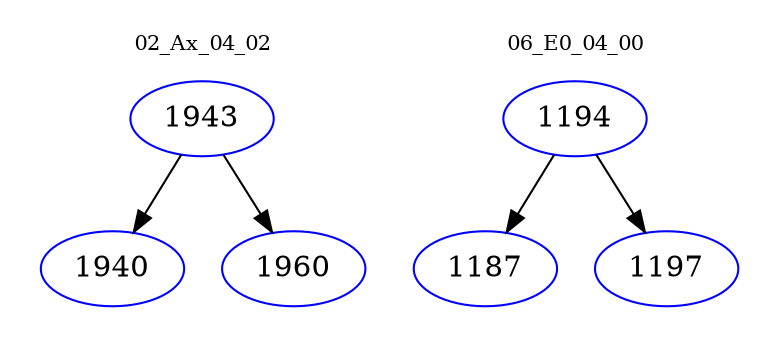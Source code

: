 digraph{
subgraph cluster_0 {
color = white
label = "02_Ax_04_02";
fontsize=10;
T0_1943 [label="1943", color="blue"]
T0_1943 -> T0_1940 [color="black"]
T0_1940 [label="1940", color="blue"]
T0_1943 -> T0_1960 [color="black"]
T0_1960 [label="1960", color="blue"]
}
subgraph cluster_1 {
color = white
label = "06_E0_04_00";
fontsize=10;
T1_1194 [label="1194", color="blue"]
T1_1194 -> T1_1187 [color="black"]
T1_1187 [label="1187", color="blue"]
T1_1194 -> T1_1197 [color="black"]
T1_1197 [label="1197", color="blue"]
}
}
